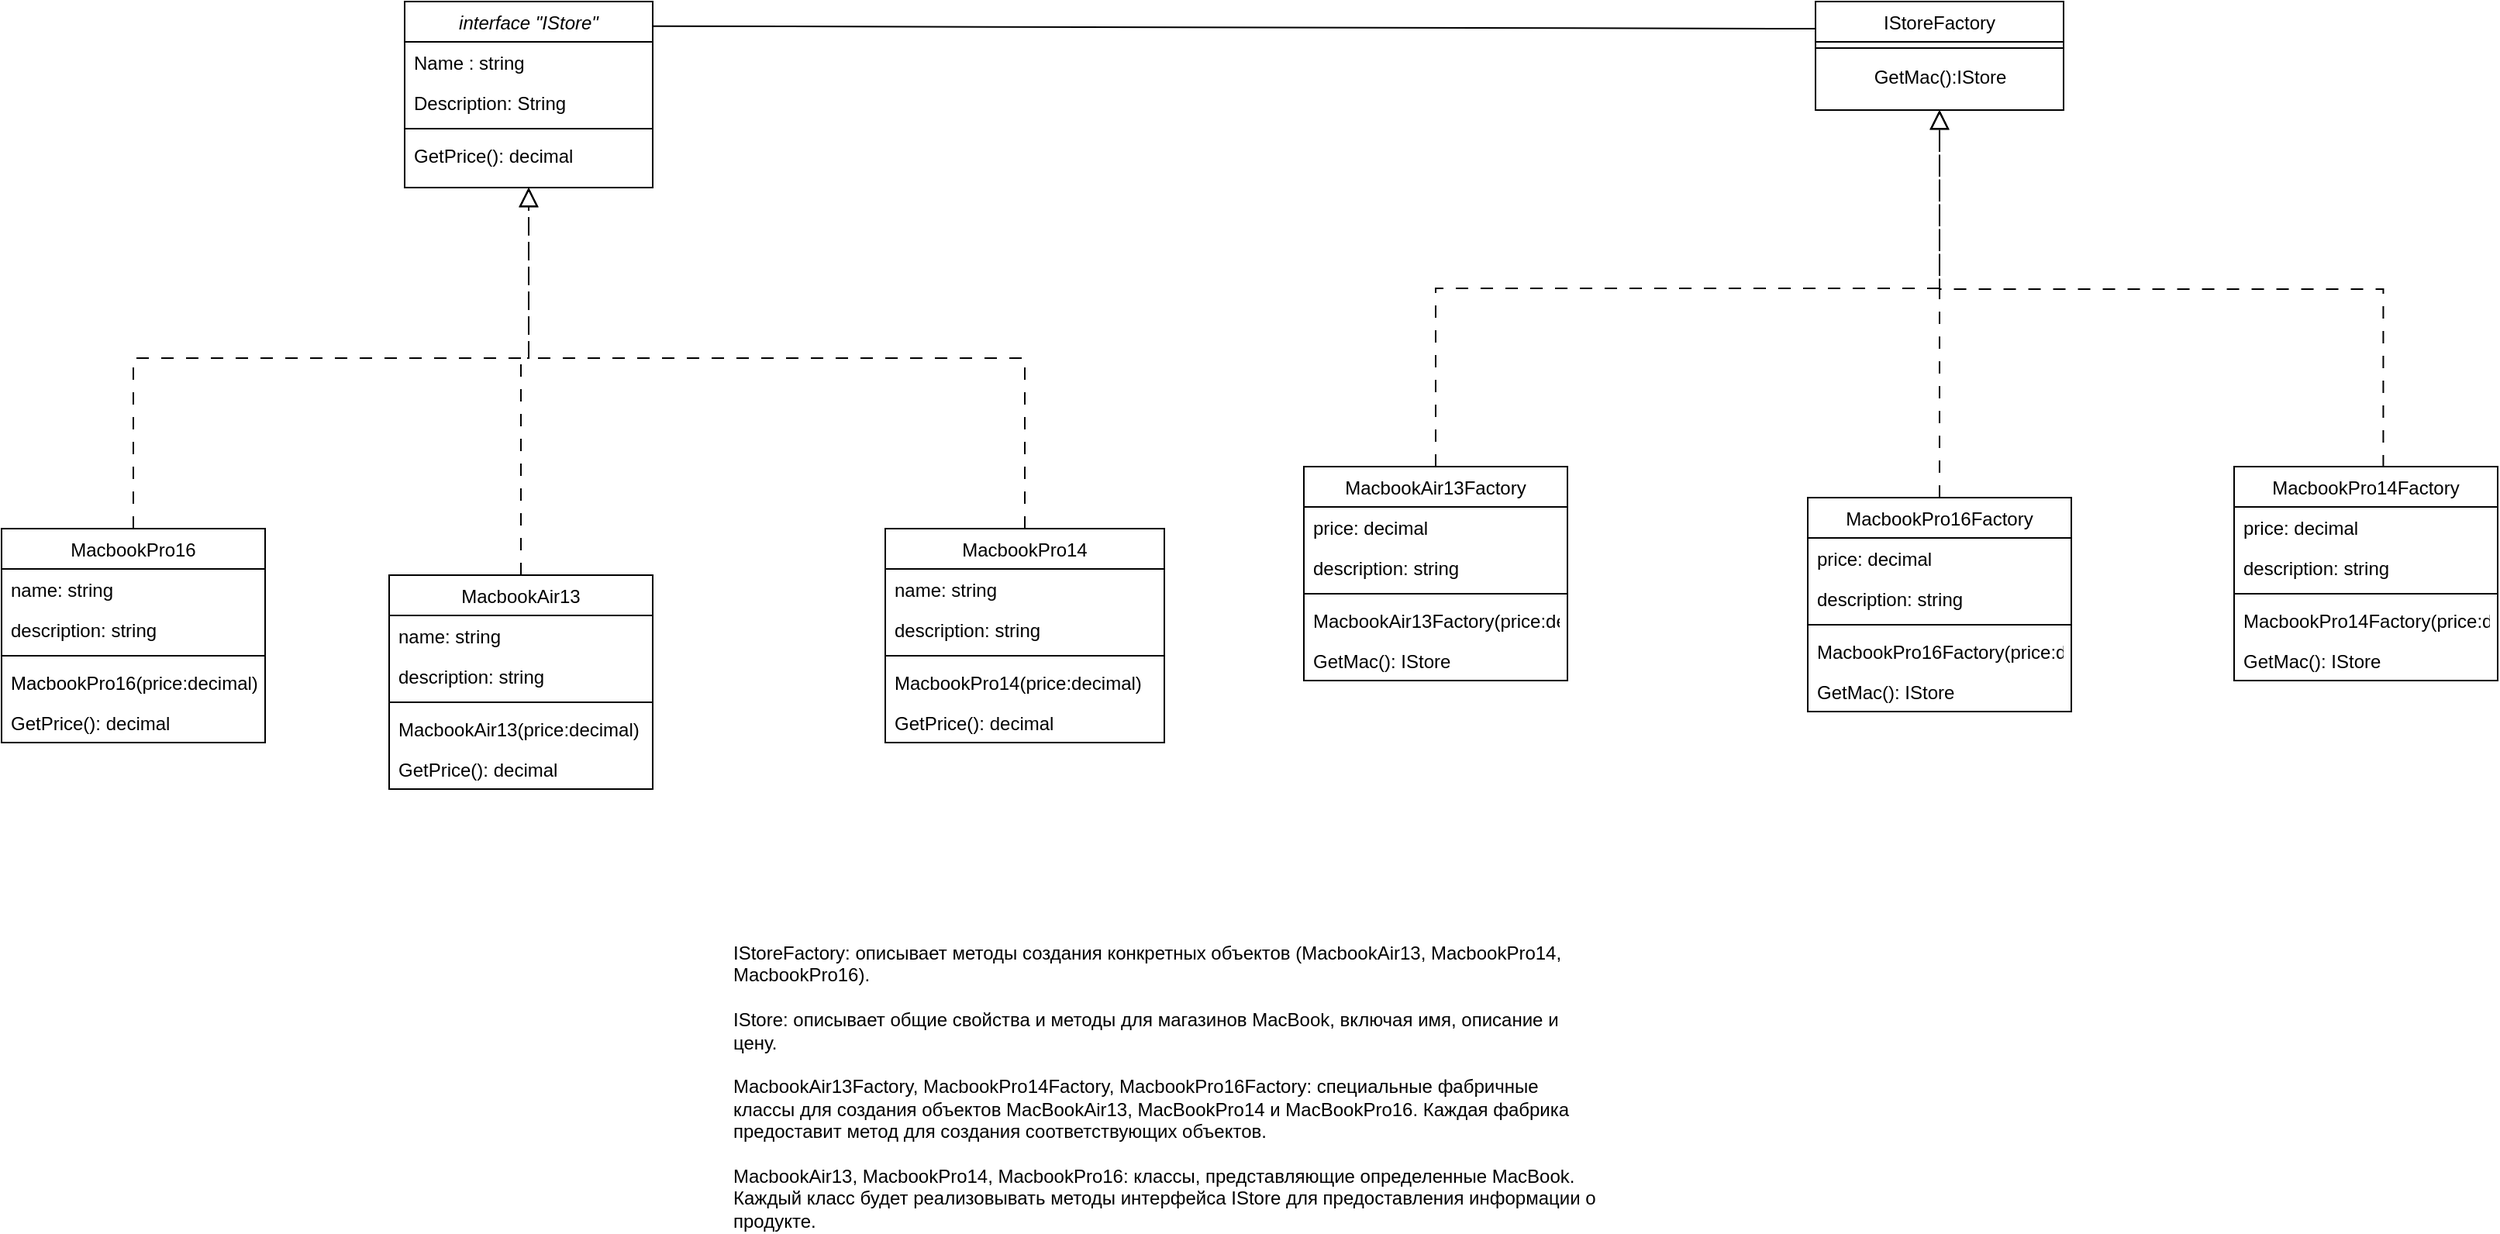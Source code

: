 <mxfile version="22.0.2" type="device">
  <diagram id="C5RBs43oDa-KdzZeNtuy" name="Page-1">
    <mxGraphModel dx="2069" dy="764" grid="1" gridSize="10" guides="1" tooltips="1" connect="1" arrows="1" fold="1" page="1" pageScale="1" pageWidth="827" pageHeight="1169" math="0" shadow="0">
      <root>
        <mxCell id="WIyWlLk6GJQsqaUBKTNV-0" />
        <mxCell id="WIyWlLk6GJQsqaUBKTNV-1" parent="WIyWlLk6GJQsqaUBKTNV-0" />
        <mxCell id="zkfFHV4jXpPFQw0GAbJ--0" value="interface &quot;IStore&quot;" style="swimlane;fontStyle=2;align=center;verticalAlign=top;childLayout=stackLayout;horizontal=1;startSize=26;horizontalStack=0;resizeParent=1;resizeLast=0;collapsible=1;marginBottom=0;rounded=0;shadow=0;strokeWidth=1;" parent="WIyWlLk6GJQsqaUBKTNV-1" vertex="1">
          <mxGeometry x="30" y="100" width="160" height="120" as="geometry">
            <mxRectangle x="220" y="120" width="160" height="26" as="alternateBounds" />
          </mxGeometry>
        </mxCell>
        <mxCell id="zkfFHV4jXpPFQw0GAbJ--1" value="Name : string" style="text;align=left;verticalAlign=top;spacingLeft=4;spacingRight=4;overflow=hidden;rotatable=0;points=[[0,0.5],[1,0.5]];portConstraint=eastwest;" parent="zkfFHV4jXpPFQw0GAbJ--0" vertex="1">
          <mxGeometry y="26" width="160" height="26" as="geometry" />
        </mxCell>
        <mxCell id="zkfFHV4jXpPFQw0GAbJ--2" value="Description: String" style="text;align=left;verticalAlign=top;spacingLeft=4;spacingRight=4;overflow=hidden;rotatable=0;points=[[0,0.5],[1,0.5]];portConstraint=eastwest;rounded=0;shadow=0;html=0;" parent="zkfFHV4jXpPFQw0GAbJ--0" vertex="1">
          <mxGeometry y="52" width="160" height="26" as="geometry" />
        </mxCell>
        <mxCell id="zkfFHV4jXpPFQw0GAbJ--4" value="" style="line;html=1;strokeWidth=1;align=left;verticalAlign=middle;spacingTop=-1;spacingLeft=3;spacingRight=3;rotatable=0;labelPosition=right;points=[];portConstraint=eastwest;" parent="zkfFHV4jXpPFQw0GAbJ--0" vertex="1">
          <mxGeometry y="78" width="160" height="8" as="geometry" />
        </mxCell>
        <mxCell id="zkfFHV4jXpPFQw0GAbJ--5" value="GetPrice(): decimal" style="text;align=left;verticalAlign=top;spacingLeft=4;spacingRight=4;overflow=hidden;rotatable=0;points=[[0,0.5],[1,0.5]];portConstraint=eastwest;" parent="zkfFHV4jXpPFQw0GAbJ--0" vertex="1">
          <mxGeometry y="86" width="160" height="26" as="geometry" />
        </mxCell>
        <mxCell id="zkfFHV4jXpPFQw0GAbJ--6" value="MacbookAir13" style="swimlane;fontStyle=0;align=center;verticalAlign=top;childLayout=stackLayout;horizontal=1;startSize=26;horizontalStack=0;resizeParent=1;resizeLast=0;collapsible=1;marginBottom=0;rounded=0;shadow=0;strokeWidth=1;" parent="WIyWlLk6GJQsqaUBKTNV-1" vertex="1">
          <mxGeometry x="20" y="470" width="170" height="138" as="geometry">
            <mxRectangle x="130" y="380" width="160" height="26" as="alternateBounds" />
          </mxGeometry>
        </mxCell>
        <mxCell id="zkfFHV4jXpPFQw0GAbJ--7" value="name: string    " style="text;align=left;verticalAlign=top;spacingLeft=4;spacingRight=4;overflow=hidden;rotatable=0;points=[[0,0.5],[1,0.5]];portConstraint=eastwest;" parent="zkfFHV4jXpPFQw0GAbJ--6" vertex="1">
          <mxGeometry y="26" width="170" height="26" as="geometry" />
        </mxCell>
        <mxCell id="zkfFHV4jXpPFQw0GAbJ--8" value="description: string" style="text;align=left;verticalAlign=top;spacingLeft=4;spacingRight=4;overflow=hidden;rotatable=0;points=[[0,0.5],[1,0.5]];portConstraint=eastwest;rounded=0;shadow=0;html=0;" parent="zkfFHV4jXpPFQw0GAbJ--6" vertex="1">
          <mxGeometry y="52" width="170" height="26" as="geometry" />
        </mxCell>
        <mxCell id="zkfFHV4jXpPFQw0GAbJ--9" value="" style="line;html=1;strokeWidth=1;align=left;verticalAlign=middle;spacingTop=-1;spacingLeft=3;spacingRight=3;rotatable=0;labelPosition=right;points=[];portConstraint=eastwest;" parent="zkfFHV4jXpPFQw0GAbJ--6" vertex="1">
          <mxGeometry y="78" width="170" height="8" as="geometry" />
        </mxCell>
        <mxCell id="zkfFHV4jXpPFQw0GAbJ--10" value="MacbookAir13(price:decimal)" style="text;align=left;verticalAlign=top;spacingLeft=4;spacingRight=4;overflow=hidden;rotatable=0;points=[[0,0.5],[1,0.5]];portConstraint=eastwest;fontStyle=0" parent="zkfFHV4jXpPFQw0GAbJ--6" vertex="1">
          <mxGeometry y="86" width="170" height="26" as="geometry" />
        </mxCell>
        <mxCell id="zkfFHV4jXpPFQw0GAbJ--11" value="GetPrice(): decimal" style="text;align=left;verticalAlign=top;spacingLeft=4;spacingRight=4;overflow=hidden;rotatable=0;points=[[0,0.5],[1,0.5]];portConstraint=eastwest;" parent="zkfFHV4jXpPFQw0GAbJ--6" vertex="1">
          <mxGeometry y="112" width="170" height="26" as="geometry" />
        </mxCell>
        <mxCell id="zkfFHV4jXpPFQw0GAbJ--16" value="" style="endArrow=block;endSize=10;endFill=0;shadow=0;strokeWidth=1;rounded=0;edgeStyle=elbowEdgeStyle;elbow=vertical;exitX=0.5;exitY=0;exitDx=0;exitDy=0;dashed=1;dashPattern=8 8;" parent="WIyWlLk6GJQsqaUBKTNV-1" source="3McTqQqXKZwtle-o94DN-3" target="zkfFHV4jXpPFQw0GAbJ--0" edge="1">
          <mxGeometry width="160" relative="1" as="geometry">
            <mxPoint x="450" y="440" as="sourcePoint" />
            <mxPoint x="310" y="271" as="targetPoint" />
          </mxGeometry>
        </mxCell>
        <mxCell id="zkfFHV4jXpPFQw0GAbJ--17" value="IStoreFactory" style="swimlane;fontStyle=0;align=center;verticalAlign=top;childLayout=stackLayout;horizontal=1;startSize=26;horizontalStack=0;resizeParent=1;resizeLast=0;collapsible=1;marginBottom=0;rounded=0;shadow=0;strokeWidth=1;" parent="WIyWlLk6GJQsqaUBKTNV-1" vertex="1">
          <mxGeometry x="940" y="100" width="160" height="70" as="geometry">
            <mxRectangle x="550" y="140" width="160" height="26" as="alternateBounds" />
          </mxGeometry>
        </mxCell>
        <mxCell id="zkfFHV4jXpPFQw0GAbJ--23" value="" style="line;html=1;strokeWidth=1;align=left;verticalAlign=middle;spacingTop=-1;spacingLeft=3;spacingRight=3;rotatable=0;labelPosition=right;points=[];portConstraint=eastwest;" parent="zkfFHV4jXpPFQw0GAbJ--17" vertex="1">
          <mxGeometry y="26" width="160" height="8" as="geometry" />
        </mxCell>
        <mxCell id="3McTqQqXKZwtle-o94DN-23" value="GetMac():IStore" style="text;html=1;align=center;verticalAlign=middle;resizable=0;points=[];autosize=1;strokeColor=none;fillColor=none;" parent="zkfFHV4jXpPFQw0GAbJ--17" vertex="1">
          <mxGeometry y="34" width="160" height="30" as="geometry" />
        </mxCell>
        <mxCell id="3McTqQqXKZwtle-o94DN-0" value="" style="endArrow=block;endSize=10;endFill=0;shadow=0;strokeWidth=1;rounded=0;edgeStyle=elbowEdgeStyle;elbow=vertical;entryX=0.5;entryY=1;entryDx=0;entryDy=0;exitX=0.5;exitY=0;exitDx=0;exitDy=0;dashed=1;dashPattern=8 8;" parent="WIyWlLk6GJQsqaUBKTNV-1" source="3McTqQqXKZwtle-o94DN-9" target="zkfFHV4jXpPFQw0GAbJ--0" edge="1">
          <mxGeometry width="160" relative="1" as="geometry">
            <mxPoint x="150" y="360" as="sourcePoint" />
            <mxPoint x="250" y="240" as="targetPoint" />
          </mxGeometry>
        </mxCell>
        <mxCell id="3McTqQqXKZwtle-o94DN-3" value="MacbookPro14" style="swimlane;fontStyle=0;align=center;verticalAlign=top;childLayout=stackLayout;horizontal=1;startSize=26;horizontalStack=0;resizeParent=1;resizeLast=0;collapsible=1;marginBottom=0;rounded=0;shadow=0;strokeWidth=1;" parent="WIyWlLk6GJQsqaUBKTNV-1" vertex="1">
          <mxGeometry x="340" y="440" width="180" height="138" as="geometry">
            <mxRectangle x="130" y="380" width="160" height="26" as="alternateBounds" />
          </mxGeometry>
        </mxCell>
        <mxCell id="3McTqQqXKZwtle-o94DN-4" value="name: string    " style="text;align=left;verticalAlign=top;spacingLeft=4;spacingRight=4;overflow=hidden;rotatable=0;points=[[0,0.5],[1,0.5]];portConstraint=eastwest;" parent="3McTqQqXKZwtle-o94DN-3" vertex="1">
          <mxGeometry y="26" width="180" height="26" as="geometry" />
        </mxCell>
        <mxCell id="3McTqQqXKZwtle-o94DN-5" value="description: string" style="text;align=left;verticalAlign=top;spacingLeft=4;spacingRight=4;overflow=hidden;rotatable=0;points=[[0,0.5],[1,0.5]];portConstraint=eastwest;rounded=0;shadow=0;html=0;" parent="3McTqQqXKZwtle-o94DN-3" vertex="1">
          <mxGeometry y="52" width="180" height="26" as="geometry" />
        </mxCell>
        <mxCell id="3McTqQqXKZwtle-o94DN-6" value="" style="line;html=1;strokeWidth=1;align=left;verticalAlign=middle;spacingTop=-1;spacingLeft=3;spacingRight=3;rotatable=0;labelPosition=right;points=[];portConstraint=eastwest;" parent="3McTqQqXKZwtle-o94DN-3" vertex="1">
          <mxGeometry y="78" width="180" height="8" as="geometry" />
        </mxCell>
        <mxCell id="3McTqQqXKZwtle-o94DN-7" value="MacbookPro14(price:decimal)" style="text;align=left;verticalAlign=top;spacingLeft=4;spacingRight=4;overflow=hidden;rotatable=0;points=[[0,0.5],[1,0.5]];portConstraint=eastwest;fontStyle=0" parent="3McTqQqXKZwtle-o94DN-3" vertex="1">
          <mxGeometry y="86" width="180" height="26" as="geometry" />
        </mxCell>
        <mxCell id="3McTqQqXKZwtle-o94DN-8" value="GetPrice(): decimal" style="text;align=left;verticalAlign=top;spacingLeft=4;spacingRight=4;overflow=hidden;rotatable=0;points=[[0,0.5],[1,0.5]];portConstraint=eastwest;" parent="3McTqQqXKZwtle-o94DN-3" vertex="1">
          <mxGeometry y="112" width="180" height="26" as="geometry" />
        </mxCell>
        <mxCell id="3McTqQqXKZwtle-o94DN-9" value="MacbookPro16" style="swimlane;fontStyle=0;align=center;verticalAlign=top;childLayout=stackLayout;horizontal=1;startSize=26;horizontalStack=0;resizeParent=1;resizeLast=0;collapsible=1;marginBottom=0;rounded=0;shadow=0;strokeWidth=1;" parent="WIyWlLk6GJQsqaUBKTNV-1" vertex="1">
          <mxGeometry x="-230" y="440" width="170" height="138" as="geometry">
            <mxRectangle x="130" y="380" width="160" height="26" as="alternateBounds" />
          </mxGeometry>
        </mxCell>
        <mxCell id="3McTqQqXKZwtle-o94DN-10" value="name: string    " style="text;align=left;verticalAlign=top;spacingLeft=4;spacingRight=4;overflow=hidden;rotatable=0;points=[[0,0.5],[1,0.5]];portConstraint=eastwest;" parent="3McTqQqXKZwtle-o94DN-9" vertex="1">
          <mxGeometry y="26" width="170" height="26" as="geometry" />
        </mxCell>
        <mxCell id="3McTqQqXKZwtle-o94DN-11" value="description: string" style="text;align=left;verticalAlign=top;spacingLeft=4;spacingRight=4;overflow=hidden;rotatable=0;points=[[0,0.5],[1,0.5]];portConstraint=eastwest;rounded=0;shadow=0;html=0;" parent="3McTqQqXKZwtle-o94DN-9" vertex="1">
          <mxGeometry y="52" width="170" height="26" as="geometry" />
        </mxCell>
        <mxCell id="3McTqQqXKZwtle-o94DN-12" value="" style="line;html=1;strokeWidth=1;align=left;verticalAlign=middle;spacingTop=-1;spacingLeft=3;spacingRight=3;rotatable=0;labelPosition=right;points=[];portConstraint=eastwest;" parent="3McTqQqXKZwtle-o94DN-9" vertex="1">
          <mxGeometry y="78" width="170" height="8" as="geometry" />
        </mxCell>
        <mxCell id="3McTqQqXKZwtle-o94DN-13" value="MacbookPro16(price:decimal)" style="text;align=left;verticalAlign=top;spacingLeft=4;spacingRight=4;overflow=hidden;rotatable=0;points=[[0,0.5],[1,0.5]];portConstraint=eastwest;fontStyle=0" parent="3McTqQqXKZwtle-o94DN-9" vertex="1">
          <mxGeometry y="86" width="170" height="26" as="geometry" />
        </mxCell>
        <mxCell id="3McTqQqXKZwtle-o94DN-14" value="GetPrice(): decimal" style="text;align=left;verticalAlign=top;spacingLeft=4;spacingRight=4;overflow=hidden;rotatable=0;points=[[0,0.5],[1,0.5]];portConstraint=eastwest;" parent="3McTqQqXKZwtle-o94DN-9" vertex="1">
          <mxGeometry y="112" width="170" height="26" as="geometry" />
        </mxCell>
        <mxCell id="3McTqQqXKZwtle-o94DN-21" value="" style="endArrow=block;endSize=10;endFill=0;shadow=0;strokeWidth=1;rounded=0;edgeStyle=elbowEdgeStyle;elbow=vertical;exitX=0.5;exitY=0;exitDx=0;exitDy=0;dashed=1;dashPattern=8 8;" parent="WIyWlLk6GJQsqaUBKTNV-1" source="zkfFHV4jXpPFQw0GAbJ--6" edge="1">
          <mxGeometry width="160" relative="1" as="geometry">
            <mxPoint x="45" y="440" as="sourcePoint" />
            <mxPoint x="110" y="220" as="targetPoint" />
            <Array as="points">
              <mxPoint x="100" y="330" />
            </Array>
          </mxGeometry>
        </mxCell>
        <mxCell id="3McTqQqXKZwtle-o94DN-24" value="MacbookAir13Factory" style="swimlane;fontStyle=0;align=center;verticalAlign=top;childLayout=stackLayout;horizontal=1;startSize=26;horizontalStack=0;resizeParent=1;resizeLast=0;collapsible=1;marginBottom=0;rounded=0;shadow=0;strokeWidth=1;" parent="WIyWlLk6GJQsqaUBKTNV-1" vertex="1">
          <mxGeometry x="610" y="400" width="170" height="138" as="geometry">
            <mxRectangle x="130" y="380" width="160" height="26" as="alternateBounds" />
          </mxGeometry>
        </mxCell>
        <mxCell id="3McTqQqXKZwtle-o94DN-25" value="price: decimal" style="text;align=left;verticalAlign=top;spacingLeft=4;spacingRight=4;overflow=hidden;rotatable=0;points=[[0,0.5],[1,0.5]];portConstraint=eastwest;" parent="3McTqQqXKZwtle-o94DN-24" vertex="1">
          <mxGeometry y="26" width="170" height="26" as="geometry" />
        </mxCell>
        <mxCell id="3McTqQqXKZwtle-o94DN-26" value="description: string" style="text;align=left;verticalAlign=top;spacingLeft=4;spacingRight=4;overflow=hidden;rotatable=0;points=[[0,0.5],[1,0.5]];portConstraint=eastwest;rounded=0;shadow=0;html=0;" parent="3McTqQqXKZwtle-o94DN-24" vertex="1">
          <mxGeometry y="52" width="170" height="26" as="geometry" />
        </mxCell>
        <mxCell id="3McTqQqXKZwtle-o94DN-27" value="" style="line;html=1;strokeWidth=1;align=left;verticalAlign=middle;spacingTop=-1;spacingLeft=3;spacingRight=3;rotatable=0;labelPosition=right;points=[];portConstraint=eastwest;" parent="3McTqQqXKZwtle-o94DN-24" vertex="1">
          <mxGeometry y="78" width="170" height="8" as="geometry" />
        </mxCell>
        <mxCell id="3McTqQqXKZwtle-o94DN-28" value="MacbookAir13Factory(price:decimal, description: string)" style="text;align=left;verticalAlign=top;spacingLeft=4;spacingRight=4;overflow=hidden;rotatable=0;points=[[0,0.5],[1,0.5]];portConstraint=eastwest;fontStyle=0" parent="3McTqQqXKZwtle-o94DN-24" vertex="1">
          <mxGeometry y="86" width="170" height="26" as="geometry" />
        </mxCell>
        <mxCell id="3McTqQqXKZwtle-o94DN-29" value="GetMac(): IStore" style="text;align=left;verticalAlign=top;spacingLeft=4;spacingRight=4;overflow=hidden;rotatable=0;points=[[0,0.5],[1,0.5]];portConstraint=eastwest;" parent="3McTqQqXKZwtle-o94DN-24" vertex="1">
          <mxGeometry y="112" width="170" height="26" as="geometry" />
        </mxCell>
        <mxCell id="3McTqQqXKZwtle-o94DN-30" value="MacbookPro14Factory" style="swimlane;fontStyle=0;align=center;verticalAlign=top;childLayout=stackLayout;horizontal=1;startSize=26;horizontalStack=0;resizeParent=1;resizeLast=0;collapsible=1;marginBottom=0;rounded=0;shadow=0;strokeWidth=1;" parent="WIyWlLk6GJQsqaUBKTNV-1" vertex="1">
          <mxGeometry x="1210" y="400" width="170" height="138" as="geometry">
            <mxRectangle x="130" y="380" width="160" height="26" as="alternateBounds" />
          </mxGeometry>
        </mxCell>
        <mxCell id="3McTqQqXKZwtle-o94DN-31" value="price: decimal" style="text;align=left;verticalAlign=top;spacingLeft=4;spacingRight=4;overflow=hidden;rotatable=0;points=[[0,0.5],[1,0.5]];portConstraint=eastwest;" parent="3McTqQqXKZwtle-o94DN-30" vertex="1">
          <mxGeometry y="26" width="170" height="26" as="geometry" />
        </mxCell>
        <mxCell id="3McTqQqXKZwtle-o94DN-32" value="description: string" style="text;align=left;verticalAlign=top;spacingLeft=4;spacingRight=4;overflow=hidden;rotatable=0;points=[[0,0.5],[1,0.5]];portConstraint=eastwest;rounded=0;shadow=0;html=0;" parent="3McTqQqXKZwtle-o94DN-30" vertex="1">
          <mxGeometry y="52" width="170" height="26" as="geometry" />
        </mxCell>
        <mxCell id="3McTqQqXKZwtle-o94DN-33" value="" style="line;html=1;strokeWidth=1;align=left;verticalAlign=middle;spacingTop=-1;spacingLeft=3;spacingRight=3;rotatable=0;labelPosition=right;points=[];portConstraint=eastwest;" parent="3McTqQqXKZwtle-o94DN-30" vertex="1">
          <mxGeometry y="78" width="170" height="8" as="geometry" />
        </mxCell>
        <mxCell id="3McTqQqXKZwtle-o94DN-34" value="MacbookPro14Factory(price:decimal, description: string)" style="text;align=left;verticalAlign=top;spacingLeft=4;spacingRight=4;overflow=hidden;rotatable=0;points=[[0,0.5],[1,0.5]];portConstraint=eastwest;fontStyle=0" parent="3McTqQqXKZwtle-o94DN-30" vertex="1">
          <mxGeometry y="86" width="170" height="26" as="geometry" />
        </mxCell>
        <mxCell id="3McTqQqXKZwtle-o94DN-35" value="GetMac(): IStore" style="text;align=left;verticalAlign=top;spacingLeft=4;spacingRight=4;overflow=hidden;rotatable=0;points=[[0,0.5],[1,0.5]];portConstraint=eastwest;" parent="3McTqQqXKZwtle-o94DN-30" vertex="1">
          <mxGeometry y="112" width="170" height="26" as="geometry" />
        </mxCell>
        <mxCell id="3McTqQqXKZwtle-o94DN-36" value="MacbookPro16Factory" style="swimlane;fontStyle=0;align=center;verticalAlign=top;childLayout=stackLayout;horizontal=1;startSize=26;horizontalStack=0;resizeParent=1;resizeLast=0;collapsible=1;marginBottom=0;rounded=0;shadow=0;strokeWidth=1;" parent="WIyWlLk6GJQsqaUBKTNV-1" vertex="1">
          <mxGeometry x="935" y="420" width="170" height="138" as="geometry">
            <mxRectangle x="130" y="380" width="160" height="26" as="alternateBounds" />
          </mxGeometry>
        </mxCell>
        <mxCell id="3McTqQqXKZwtle-o94DN-37" value="price: decimal" style="text;align=left;verticalAlign=top;spacingLeft=4;spacingRight=4;overflow=hidden;rotatable=0;points=[[0,0.5],[1,0.5]];portConstraint=eastwest;" parent="3McTqQqXKZwtle-o94DN-36" vertex="1">
          <mxGeometry y="26" width="170" height="26" as="geometry" />
        </mxCell>
        <mxCell id="3McTqQqXKZwtle-o94DN-38" value="description: string" style="text;align=left;verticalAlign=top;spacingLeft=4;spacingRight=4;overflow=hidden;rotatable=0;points=[[0,0.5],[1,0.5]];portConstraint=eastwest;rounded=0;shadow=0;html=0;" parent="3McTqQqXKZwtle-o94DN-36" vertex="1">
          <mxGeometry y="52" width="170" height="26" as="geometry" />
        </mxCell>
        <mxCell id="3McTqQqXKZwtle-o94DN-39" value="" style="line;html=1;strokeWidth=1;align=left;verticalAlign=middle;spacingTop=-1;spacingLeft=3;spacingRight=3;rotatable=0;labelPosition=right;points=[];portConstraint=eastwest;" parent="3McTqQqXKZwtle-o94DN-36" vertex="1">
          <mxGeometry y="78" width="170" height="8" as="geometry" />
        </mxCell>
        <mxCell id="3McTqQqXKZwtle-o94DN-40" value="MacbookPro16Factory(price:decimal, description: string)" style="text;align=left;verticalAlign=top;spacingLeft=4;spacingRight=4;overflow=hidden;rotatable=0;points=[[0,0.5],[1,0.5]];portConstraint=eastwest;fontStyle=0" parent="3McTqQqXKZwtle-o94DN-36" vertex="1">
          <mxGeometry y="86" width="170" height="26" as="geometry" />
        </mxCell>
        <mxCell id="3McTqQqXKZwtle-o94DN-41" value="GetMac(): IStore" style="text;align=left;verticalAlign=top;spacingLeft=4;spacingRight=4;overflow=hidden;rotatable=0;points=[[0,0.5],[1,0.5]];portConstraint=eastwest;" parent="3McTqQqXKZwtle-o94DN-36" vertex="1">
          <mxGeometry y="112" width="170" height="26" as="geometry" />
        </mxCell>
        <mxCell id="3McTqQqXKZwtle-o94DN-42" value="" style="endArrow=block;endSize=10;endFill=0;shadow=0;strokeWidth=1;rounded=0;edgeStyle=elbowEdgeStyle;elbow=vertical;exitX=0.5;exitY=0;exitDx=0;exitDy=0;entryX=0.5;entryY=1;entryDx=0;entryDy=0;dashed=1;dashPattern=8 8;" parent="WIyWlLk6GJQsqaUBKTNV-1" source="3McTqQqXKZwtle-o94DN-24" target="zkfFHV4jXpPFQw0GAbJ--17" edge="1">
          <mxGeometry width="160" relative="1" as="geometry">
            <mxPoint x="100" y="280" as="sourcePoint" />
            <mxPoint x="-30" y="80" as="targetPoint" />
          </mxGeometry>
        </mxCell>
        <mxCell id="3McTqQqXKZwtle-o94DN-43" value="" style="endArrow=block;endSize=10;endFill=0;shadow=0;strokeWidth=1;rounded=0;edgeStyle=elbowEdgeStyle;elbow=vertical;exitX=0.5;exitY=0;exitDx=0;exitDy=0;dashed=1;dashPattern=8 8;" parent="WIyWlLk6GJQsqaUBKTNV-1" source="3McTqQqXKZwtle-o94DN-36" edge="1">
          <mxGeometry width="160" relative="1" as="geometry">
            <mxPoint x="705" y="410" as="sourcePoint" />
            <mxPoint x="1020" y="170" as="targetPoint" />
            <Array as="points">
              <mxPoint x="1000" y="230" />
            </Array>
          </mxGeometry>
        </mxCell>
        <mxCell id="3McTqQqXKZwtle-o94DN-44" value="" style="endArrow=block;endSize=10;endFill=0;shadow=0;strokeWidth=1;rounded=0;edgeStyle=elbowEdgeStyle;elbow=vertical;exitX=0.566;exitY=0.004;exitDx=0;exitDy=0;exitPerimeter=0;dashed=1;dashPattern=8 8;" parent="WIyWlLk6GJQsqaUBKTNV-1" source="3McTqQqXKZwtle-o94DN-30" edge="1">
          <mxGeometry width="160" relative="1" as="geometry">
            <mxPoint x="715" y="420" as="sourcePoint" />
            <mxPoint x="1020" y="170" as="targetPoint" />
          </mxGeometry>
        </mxCell>
        <mxCell id="3McTqQqXKZwtle-o94DN-45" value="" style="endArrow=none;html=1;rounded=0;exitX=1.002;exitY=0.132;exitDx=0;exitDy=0;entryX=0;entryY=0.25;entryDx=0;entryDy=0;exitPerimeter=0;" parent="WIyWlLk6GJQsqaUBKTNV-1" source="zkfFHV4jXpPFQw0GAbJ--0" target="zkfFHV4jXpPFQw0GAbJ--17" edge="1">
          <mxGeometry width="50" height="50" relative="1" as="geometry">
            <mxPoint x="460" y="680" as="sourcePoint" />
            <mxPoint x="860" y="210" as="targetPoint" />
          </mxGeometry>
        </mxCell>
        <mxCell id="3McTqQqXKZwtle-o94DN-47" value="IStoreFactory: описывает методы создания конкретных объектов (MacbookAir13, MacbookPro14, MacbookPro16).&#xa;&#xa;IStore: описывает общие свойства и методы для магазинов MacBook, включая имя, описание и цену.&#xa;&#xa;MacbookAir13Factory, MacbookPro14Factory, MacbookPro16Factory: специальные фабричные классы для создания объектов MacBookAir13, MacBookPro14 и MacBookPro16. Каждая фабрика предоставит метод для создания соответствующих объектов.&#xa;&#xa;MacbookAir13, MacbookPro14, MacbookPro16: классы, представляющие определенные MacBook. Каждый класс будет реализовывать методы интерфейса IStore для предоставления информации о продукте." style="text;whiteSpace=wrap;" parent="WIyWlLk6GJQsqaUBKTNV-1" vertex="1">
          <mxGeometry x="240" y="700" width="560" height="170" as="geometry" />
        </mxCell>
      </root>
    </mxGraphModel>
  </diagram>
</mxfile>
